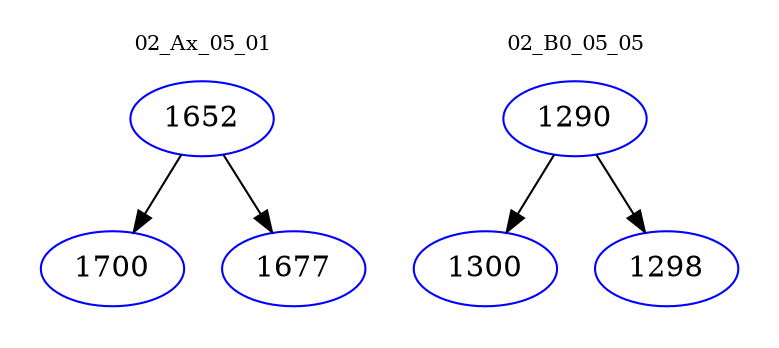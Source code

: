digraph{
subgraph cluster_0 {
color = white
label = "02_Ax_05_01";
fontsize=10;
T0_1652 [label="1652", color="blue"]
T0_1652 -> T0_1700 [color="black"]
T0_1700 [label="1700", color="blue"]
T0_1652 -> T0_1677 [color="black"]
T0_1677 [label="1677", color="blue"]
}
subgraph cluster_1 {
color = white
label = "02_B0_05_05";
fontsize=10;
T1_1290 [label="1290", color="blue"]
T1_1290 -> T1_1300 [color="black"]
T1_1300 [label="1300", color="blue"]
T1_1290 -> T1_1298 [color="black"]
T1_1298 [label="1298", color="blue"]
}
}
